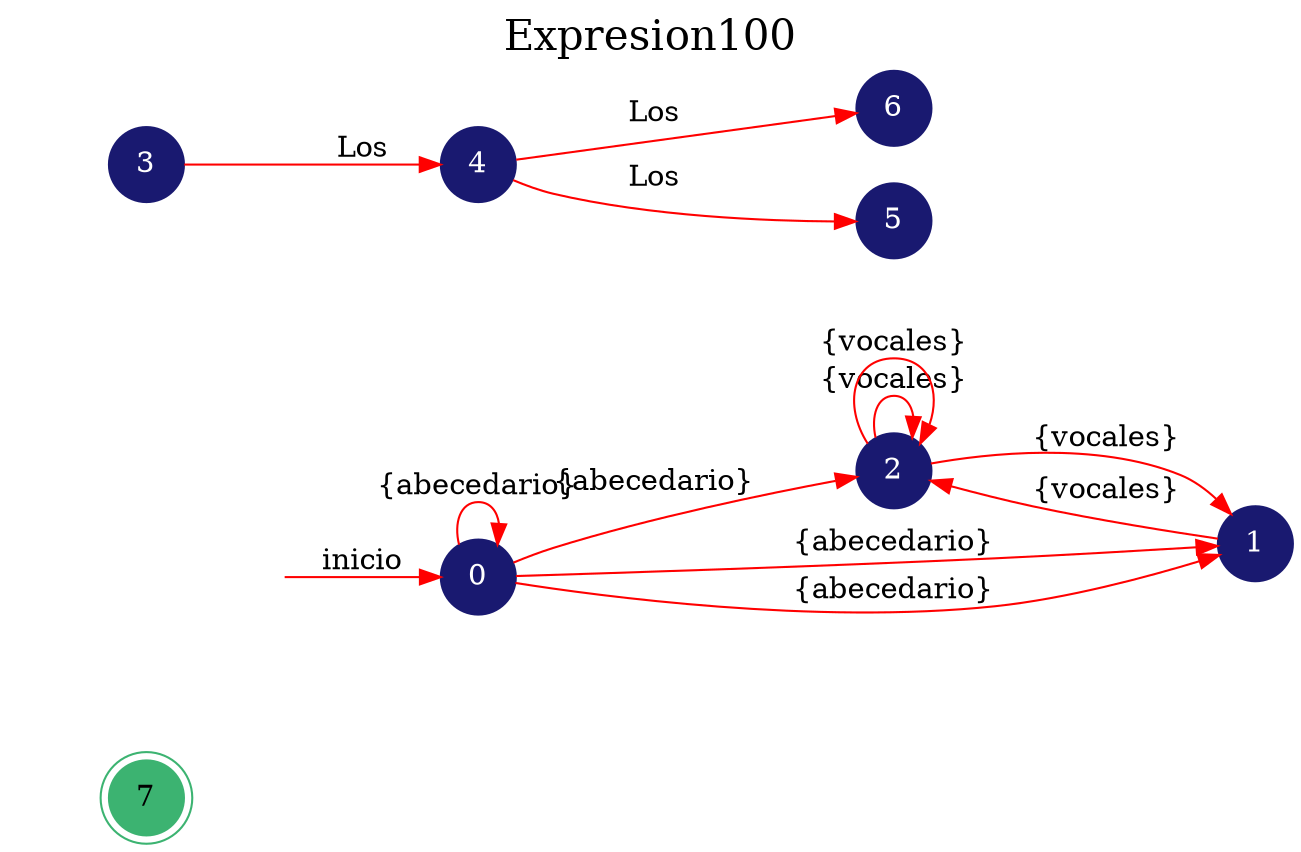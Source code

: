digraph automata_finito {
	rankdir=LR;
	graph [label="Expresion100", labelloc=t, fontsize=20]; 
	node [shape=doublecircle, style = filled,color = mediumseagreen]; "7";
	node [shape=circle];
	node [color=midnightblue,fontcolor=white];
	edge [color=red];
	secret_node [style=invis];
	secret_node -> "0" [label="inicio"];
	"0" -> "2" [label="{abecedario}"];
	"0" -> "1" [label="{abecedario}"];
	"0" -> "0" [label="{abecedario}"];
	"0" -> "1" [label="{abecedario}"];
	"1" -> "2" [label="{vocales}"];
	"2" -> "2" [label="{vocales}"];
	"2" -> "1" [label="{vocales}"];
	"2" -> "2" [label="{vocales}"];
	"3" -> "4" [label="Los"];
	"4" -> "6" [label="Los"];
	"4" -> "5" [label="Los"];
}

